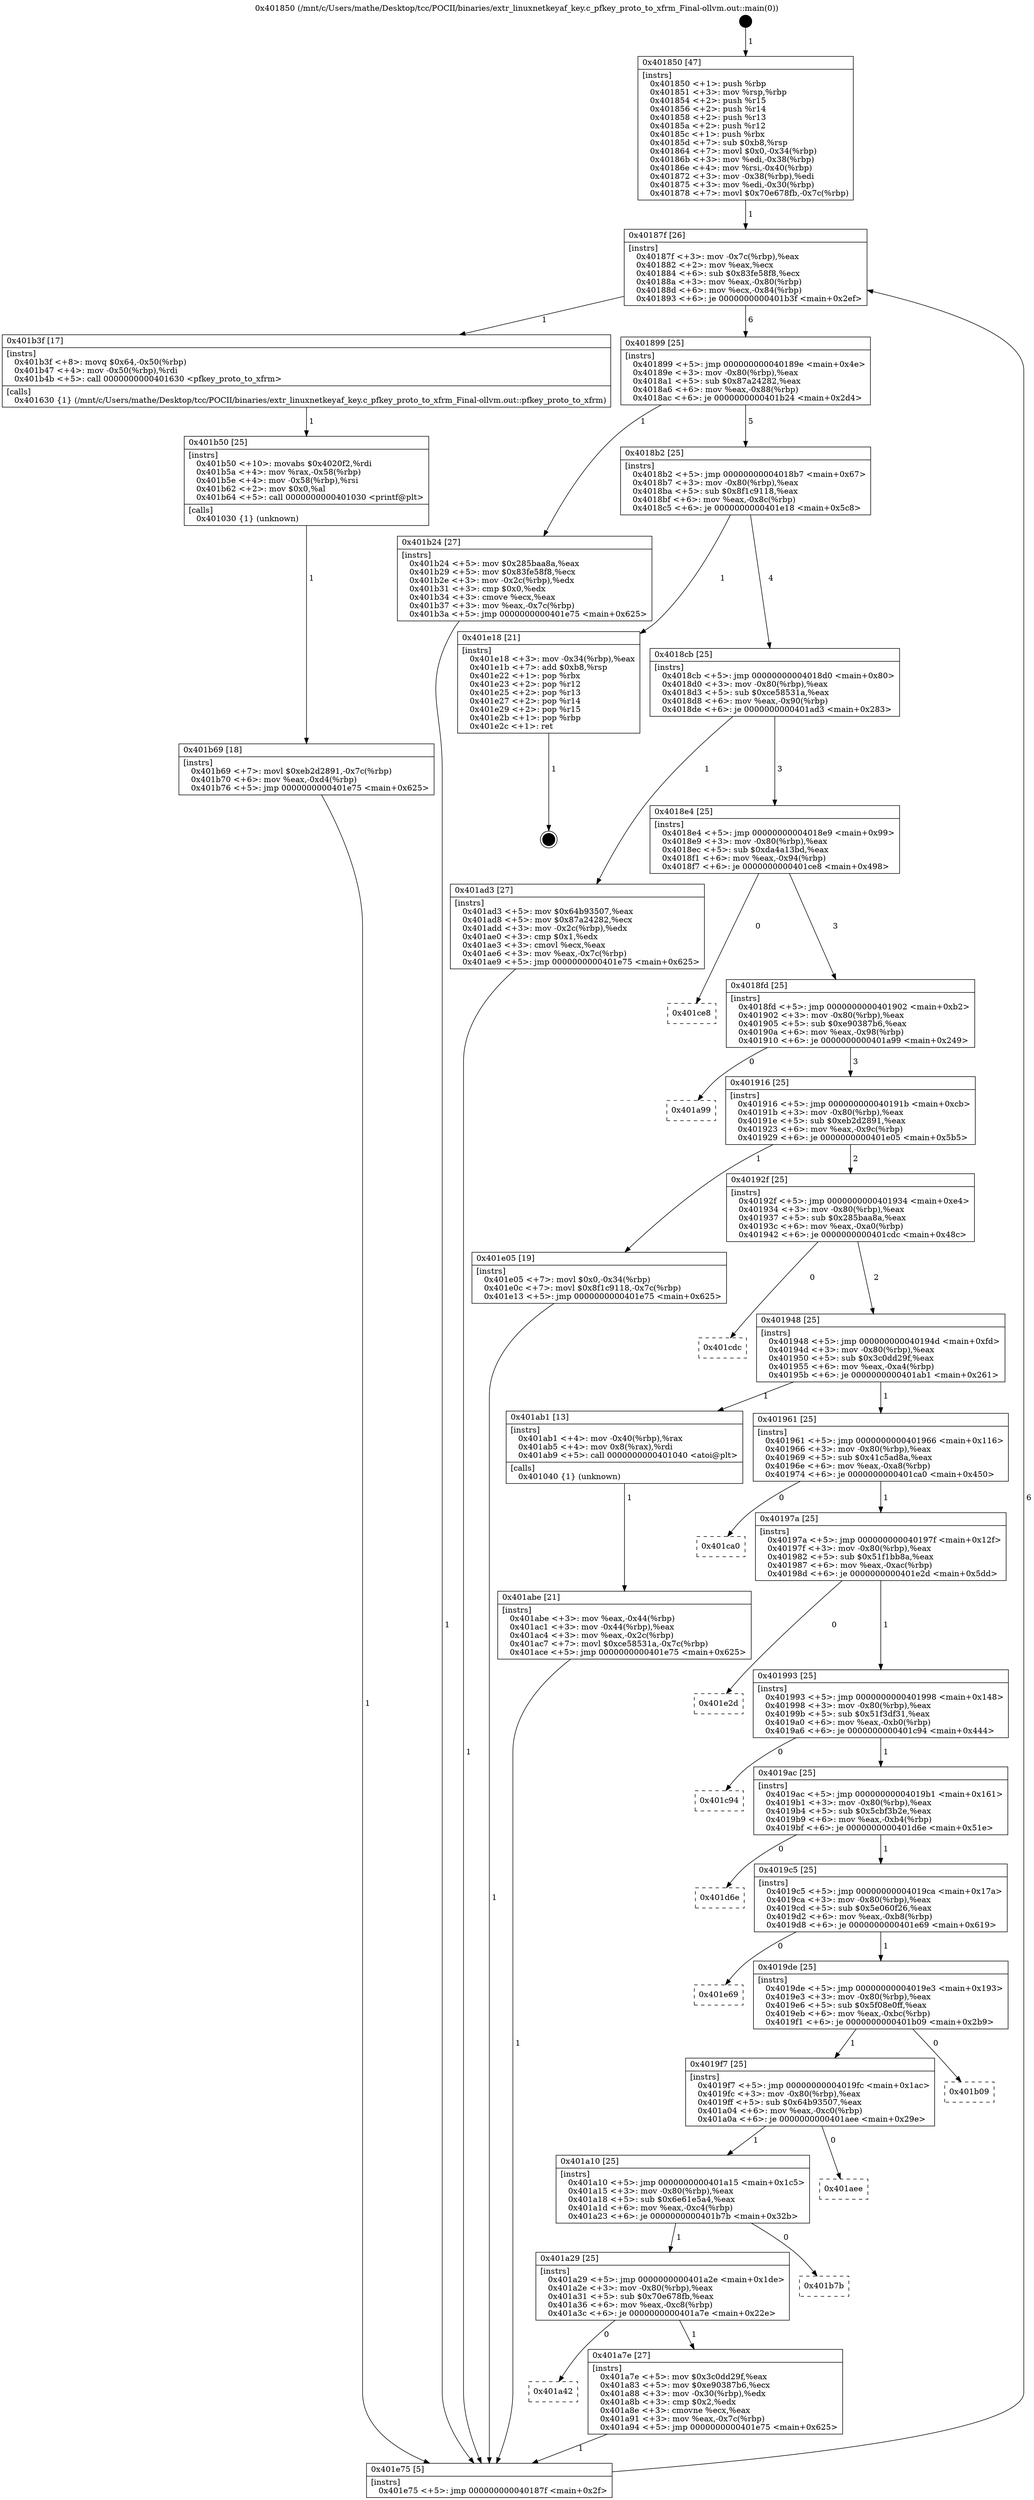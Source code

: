 digraph "0x401850" {
  label = "0x401850 (/mnt/c/Users/mathe/Desktop/tcc/POCII/binaries/extr_linuxnetkeyaf_key.c_pfkey_proto_to_xfrm_Final-ollvm.out::main(0))"
  labelloc = "t"
  node[shape=record]

  Entry [label="",width=0.3,height=0.3,shape=circle,fillcolor=black,style=filled]
  "0x40187f" [label="{
     0x40187f [26]\l
     | [instrs]\l
     &nbsp;&nbsp;0x40187f \<+3\>: mov -0x7c(%rbp),%eax\l
     &nbsp;&nbsp;0x401882 \<+2\>: mov %eax,%ecx\l
     &nbsp;&nbsp;0x401884 \<+6\>: sub $0x83fe58f8,%ecx\l
     &nbsp;&nbsp;0x40188a \<+3\>: mov %eax,-0x80(%rbp)\l
     &nbsp;&nbsp;0x40188d \<+6\>: mov %ecx,-0x84(%rbp)\l
     &nbsp;&nbsp;0x401893 \<+6\>: je 0000000000401b3f \<main+0x2ef\>\l
  }"]
  "0x401b3f" [label="{
     0x401b3f [17]\l
     | [instrs]\l
     &nbsp;&nbsp;0x401b3f \<+8\>: movq $0x64,-0x50(%rbp)\l
     &nbsp;&nbsp;0x401b47 \<+4\>: mov -0x50(%rbp),%rdi\l
     &nbsp;&nbsp;0x401b4b \<+5\>: call 0000000000401630 \<pfkey_proto_to_xfrm\>\l
     | [calls]\l
     &nbsp;&nbsp;0x401630 \{1\} (/mnt/c/Users/mathe/Desktop/tcc/POCII/binaries/extr_linuxnetkeyaf_key.c_pfkey_proto_to_xfrm_Final-ollvm.out::pfkey_proto_to_xfrm)\l
  }"]
  "0x401899" [label="{
     0x401899 [25]\l
     | [instrs]\l
     &nbsp;&nbsp;0x401899 \<+5\>: jmp 000000000040189e \<main+0x4e\>\l
     &nbsp;&nbsp;0x40189e \<+3\>: mov -0x80(%rbp),%eax\l
     &nbsp;&nbsp;0x4018a1 \<+5\>: sub $0x87a24282,%eax\l
     &nbsp;&nbsp;0x4018a6 \<+6\>: mov %eax,-0x88(%rbp)\l
     &nbsp;&nbsp;0x4018ac \<+6\>: je 0000000000401b24 \<main+0x2d4\>\l
  }"]
  Exit [label="",width=0.3,height=0.3,shape=circle,fillcolor=black,style=filled,peripheries=2]
  "0x401b24" [label="{
     0x401b24 [27]\l
     | [instrs]\l
     &nbsp;&nbsp;0x401b24 \<+5\>: mov $0x285baa8a,%eax\l
     &nbsp;&nbsp;0x401b29 \<+5\>: mov $0x83fe58f8,%ecx\l
     &nbsp;&nbsp;0x401b2e \<+3\>: mov -0x2c(%rbp),%edx\l
     &nbsp;&nbsp;0x401b31 \<+3\>: cmp $0x0,%edx\l
     &nbsp;&nbsp;0x401b34 \<+3\>: cmove %ecx,%eax\l
     &nbsp;&nbsp;0x401b37 \<+3\>: mov %eax,-0x7c(%rbp)\l
     &nbsp;&nbsp;0x401b3a \<+5\>: jmp 0000000000401e75 \<main+0x625\>\l
  }"]
  "0x4018b2" [label="{
     0x4018b2 [25]\l
     | [instrs]\l
     &nbsp;&nbsp;0x4018b2 \<+5\>: jmp 00000000004018b7 \<main+0x67\>\l
     &nbsp;&nbsp;0x4018b7 \<+3\>: mov -0x80(%rbp),%eax\l
     &nbsp;&nbsp;0x4018ba \<+5\>: sub $0x8f1c9118,%eax\l
     &nbsp;&nbsp;0x4018bf \<+6\>: mov %eax,-0x8c(%rbp)\l
     &nbsp;&nbsp;0x4018c5 \<+6\>: je 0000000000401e18 \<main+0x5c8\>\l
  }"]
  "0x401b69" [label="{
     0x401b69 [18]\l
     | [instrs]\l
     &nbsp;&nbsp;0x401b69 \<+7\>: movl $0xeb2d2891,-0x7c(%rbp)\l
     &nbsp;&nbsp;0x401b70 \<+6\>: mov %eax,-0xd4(%rbp)\l
     &nbsp;&nbsp;0x401b76 \<+5\>: jmp 0000000000401e75 \<main+0x625\>\l
  }"]
  "0x401e18" [label="{
     0x401e18 [21]\l
     | [instrs]\l
     &nbsp;&nbsp;0x401e18 \<+3\>: mov -0x34(%rbp),%eax\l
     &nbsp;&nbsp;0x401e1b \<+7\>: add $0xb8,%rsp\l
     &nbsp;&nbsp;0x401e22 \<+1\>: pop %rbx\l
     &nbsp;&nbsp;0x401e23 \<+2\>: pop %r12\l
     &nbsp;&nbsp;0x401e25 \<+2\>: pop %r13\l
     &nbsp;&nbsp;0x401e27 \<+2\>: pop %r14\l
     &nbsp;&nbsp;0x401e29 \<+2\>: pop %r15\l
     &nbsp;&nbsp;0x401e2b \<+1\>: pop %rbp\l
     &nbsp;&nbsp;0x401e2c \<+1\>: ret\l
  }"]
  "0x4018cb" [label="{
     0x4018cb [25]\l
     | [instrs]\l
     &nbsp;&nbsp;0x4018cb \<+5\>: jmp 00000000004018d0 \<main+0x80\>\l
     &nbsp;&nbsp;0x4018d0 \<+3\>: mov -0x80(%rbp),%eax\l
     &nbsp;&nbsp;0x4018d3 \<+5\>: sub $0xce58531a,%eax\l
     &nbsp;&nbsp;0x4018d8 \<+6\>: mov %eax,-0x90(%rbp)\l
     &nbsp;&nbsp;0x4018de \<+6\>: je 0000000000401ad3 \<main+0x283\>\l
  }"]
  "0x401b50" [label="{
     0x401b50 [25]\l
     | [instrs]\l
     &nbsp;&nbsp;0x401b50 \<+10\>: movabs $0x4020f2,%rdi\l
     &nbsp;&nbsp;0x401b5a \<+4\>: mov %rax,-0x58(%rbp)\l
     &nbsp;&nbsp;0x401b5e \<+4\>: mov -0x58(%rbp),%rsi\l
     &nbsp;&nbsp;0x401b62 \<+2\>: mov $0x0,%al\l
     &nbsp;&nbsp;0x401b64 \<+5\>: call 0000000000401030 \<printf@plt\>\l
     | [calls]\l
     &nbsp;&nbsp;0x401030 \{1\} (unknown)\l
  }"]
  "0x401ad3" [label="{
     0x401ad3 [27]\l
     | [instrs]\l
     &nbsp;&nbsp;0x401ad3 \<+5\>: mov $0x64b93507,%eax\l
     &nbsp;&nbsp;0x401ad8 \<+5\>: mov $0x87a24282,%ecx\l
     &nbsp;&nbsp;0x401add \<+3\>: mov -0x2c(%rbp),%edx\l
     &nbsp;&nbsp;0x401ae0 \<+3\>: cmp $0x1,%edx\l
     &nbsp;&nbsp;0x401ae3 \<+3\>: cmovl %ecx,%eax\l
     &nbsp;&nbsp;0x401ae6 \<+3\>: mov %eax,-0x7c(%rbp)\l
     &nbsp;&nbsp;0x401ae9 \<+5\>: jmp 0000000000401e75 \<main+0x625\>\l
  }"]
  "0x4018e4" [label="{
     0x4018e4 [25]\l
     | [instrs]\l
     &nbsp;&nbsp;0x4018e4 \<+5\>: jmp 00000000004018e9 \<main+0x99\>\l
     &nbsp;&nbsp;0x4018e9 \<+3\>: mov -0x80(%rbp),%eax\l
     &nbsp;&nbsp;0x4018ec \<+5\>: sub $0xda4a13bd,%eax\l
     &nbsp;&nbsp;0x4018f1 \<+6\>: mov %eax,-0x94(%rbp)\l
     &nbsp;&nbsp;0x4018f7 \<+6\>: je 0000000000401ce8 \<main+0x498\>\l
  }"]
  "0x401abe" [label="{
     0x401abe [21]\l
     | [instrs]\l
     &nbsp;&nbsp;0x401abe \<+3\>: mov %eax,-0x44(%rbp)\l
     &nbsp;&nbsp;0x401ac1 \<+3\>: mov -0x44(%rbp),%eax\l
     &nbsp;&nbsp;0x401ac4 \<+3\>: mov %eax,-0x2c(%rbp)\l
     &nbsp;&nbsp;0x401ac7 \<+7\>: movl $0xce58531a,-0x7c(%rbp)\l
     &nbsp;&nbsp;0x401ace \<+5\>: jmp 0000000000401e75 \<main+0x625\>\l
  }"]
  "0x401ce8" [label="{
     0x401ce8\l
  }", style=dashed]
  "0x4018fd" [label="{
     0x4018fd [25]\l
     | [instrs]\l
     &nbsp;&nbsp;0x4018fd \<+5\>: jmp 0000000000401902 \<main+0xb2\>\l
     &nbsp;&nbsp;0x401902 \<+3\>: mov -0x80(%rbp),%eax\l
     &nbsp;&nbsp;0x401905 \<+5\>: sub $0xe90387b6,%eax\l
     &nbsp;&nbsp;0x40190a \<+6\>: mov %eax,-0x98(%rbp)\l
     &nbsp;&nbsp;0x401910 \<+6\>: je 0000000000401a99 \<main+0x249\>\l
  }"]
  "0x401850" [label="{
     0x401850 [47]\l
     | [instrs]\l
     &nbsp;&nbsp;0x401850 \<+1\>: push %rbp\l
     &nbsp;&nbsp;0x401851 \<+3\>: mov %rsp,%rbp\l
     &nbsp;&nbsp;0x401854 \<+2\>: push %r15\l
     &nbsp;&nbsp;0x401856 \<+2\>: push %r14\l
     &nbsp;&nbsp;0x401858 \<+2\>: push %r13\l
     &nbsp;&nbsp;0x40185a \<+2\>: push %r12\l
     &nbsp;&nbsp;0x40185c \<+1\>: push %rbx\l
     &nbsp;&nbsp;0x40185d \<+7\>: sub $0xb8,%rsp\l
     &nbsp;&nbsp;0x401864 \<+7\>: movl $0x0,-0x34(%rbp)\l
     &nbsp;&nbsp;0x40186b \<+3\>: mov %edi,-0x38(%rbp)\l
     &nbsp;&nbsp;0x40186e \<+4\>: mov %rsi,-0x40(%rbp)\l
     &nbsp;&nbsp;0x401872 \<+3\>: mov -0x38(%rbp),%edi\l
     &nbsp;&nbsp;0x401875 \<+3\>: mov %edi,-0x30(%rbp)\l
     &nbsp;&nbsp;0x401878 \<+7\>: movl $0x70e678fb,-0x7c(%rbp)\l
  }"]
  "0x401a99" [label="{
     0x401a99\l
  }", style=dashed]
  "0x401916" [label="{
     0x401916 [25]\l
     | [instrs]\l
     &nbsp;&nbsp;0x401916 \<+5\>: jmp 000000000040191b \<main+0xcb\>\l
     &nbsp;&nbsp;0x40191b \<+3\>: mov -0x80(%rbp),%eax\l
     &nbsp;&nbsp;0x40191e \<+5\>: sub $0xeb2d2891,%eax\l
     &nbsp;&nbsp;0x401923 \<+6\>: mov %eax,-0x9c(%rbp)\l
     &nbsp;&nbsp;0x401929 \<+6\>: je 0000000000401e05 \<main+0x5b5\>\l
  }"]
  "0x401e75" [label="{
     0x401e75 [5]\l
     | [instrs]\l
     &nbsp;&nbsp;0x401e75 \<+5\>: jmp 000000000040187f \<main+0x2f\>\l
  }"]
  "0x401e05" [label="{
     0x401e05 [19]\l
     | [instrs]\l
     &nbsp;&nbsp;0x401e05 \<+7\>: movl $0x0,-0x34(%rbp)\l
     &nbsp;&nbsp;0x401e0c \<+7\>: movl $0x8f1c9118,-0x7c(%rbp)\l
     &nbsp;&nbsp;0x401e13 \<+5\>: jmp 0000000000401e75 \<main+0x625\>\l
  }"]
  "0x40192f" [label="{
     0x40192f [25]\l
     | [instrs]\l
     &nbsp;&nbsp;0x40192f \<+5\>: jmp 0000000000401934 \<main+0xe4\>\l
     &nbsp;&nbsp;0x401934 \<+3\>: mov -0x80(%rbp),%eax\l
     &nbsp;&nbsp;0x401937 \<+5\>: sub $0x285baa8a,%eax\l
     &nbsp;&nbsp;0x40193c \<+6\>: mov %eax,-0xa0(%rbp)\l
     &nbsp;&nbsp;0x401942 \<+6\>: je 0000000000401cdc \<main+0x48c\>\l
  }"]
  "0x401a42" [label="{
     0x401a42\l
  }", style=dashed]
  "0x401cdc" [label="{
     0x401cdc\l
  }", style=dashed]
  "0x401948" [label="{
     0x401948 [25]\l
     | [instrs]\l
     &nbsp;&nbsp;0x401948 \<+5\>: jmp 000000000040194d \<main+0xfd\>\l
     &nbsp;&nbsp;0x40194d \<+3\>: mov -0x80(%rbp),%eax\l
     &nbsp;&nbsp;0x401950 \<+5\>: sub $0x3c0dd29f,%eax\l
     &nbsp;&nbsp;0x401955 \<+6\>: mov %eax,-0xa4(%rbp)\l
     &nbsp;&nbsp;0x40195b \<+6\>: je 0000000000401ab1 \<main+0x261\>\l
  }"]
  "0x401a7e" [label="{
     0x401a7e [27]\l
     | [instrs]\l
     &nbsp;&nbsp;0x401a7e \<+5\>: mov $0x3c0dd29f,%eax\l
     &nbsp;&nbsp;0x401a83 \<+5\>: mov $0xe90387b6,%ecx\l
     &nbsp;&nbsp;0x401a88 \<+3\>: mov -0x30(%rbp),%edx\l
     &nbsp;&nbsp;0x401a8b \<+3\>: cmp $0x2,%edx\l
     &nbsp;&nbsp;0x401a8e \<+3\>: cmovne %ecx,%eax\l
     &nbsp;&nbsp;0x401a91 \<+3\>: mov %eax,-0x7c(%rbp)\l
     &nbsp;&nbsp;0x401a94 \<+5\>: jmp 0000000000401e75 \<main+0x625\>\l
  }"]
  "0x401ab1" [label="{
     0x401ab1 [13]\l
     | [instrs]\l
     &nbsp;&nbsp;0x401ab1 \<+4\>: mov -0x40(%rbp),%rax\l
     &nbsp;&nbsp;0x401ab5 \<+4\>: mov 0x8(%rax),%rdi\l
     &nbsp;&nbsp;0x401ab9 \<+5\>: call 0000000000401040 \<atoi@plt\>\l
     | [calls]\l
     &nbsp;&nbsp;0x401040 \{1\} (unknown)\l
  }"]
  "0x401961" [label="{
     0x401961 [25]\l
     | [instrs]\l
     &nbsp;&nbsp;0x401961 \<+5\>: jmp 0000000000401966 \<main+0x116\>\l
     &nbsp;&nbsp;0x401966 \<+3\>: mov -0x80(%rbp),%eax\l
     &nbsp;&nbsp;0x401969 \<+5\>: sub $0x41c5ad8a,%eax\l
     &nbsp;&nbsp;0x40196e \<+6\>: mov %eax,-0xa8(%rbp)\l
     &nbsp;&nbsp;0x401974 \<+6\>: je 0000000000401ca0 \<main+0x450\>\l
  }"]
  "0x401a29" [label="{
     0x401a29 [25]\l
     | [instrs]\l
     &nbsp;&nbsp;0x401a29 \<+5\>: jmp 0000000000401a2e \<main+0x1de\>\l
     &nbsp;&nbsp;0x401a2e \<+3\>: mov -0x80(%rbp),%eax\l
     &nbsp;&nbsp;0x401a31 \<+5\>: sub $0x70e678fb,%eax\l
     &nbsp;&nbsp;0x401a36 \<+6\>: mov %eax,-0xc8(%rbp)\l
     &nbsp;&nbsp;0x401a3c \<+6\>: je 0000000000401a7e \<main+0x22e\>\l
  }"]
  "0x401ca0" [label="{
     0x401ca0\l
  }", style=dashed]
  "0x40197a" [label="{
     0x40197a [25]\l
     | [instrs]\l
     &nbsp;&nbsp;0x40197a \<+5\>: jmp 000000000040197f \<main+0x12f\>\l
     &nbsp;&nbsp;0x40197f \<+3\>: mov -0x80(%rbp),%eax\l
     &nbsp;&nbsp;0x401982 \<+5\>: sub $0x51f1bb8a,%eax\l
     &nbsp;&nbsp;0x401987 \<+6\>: mov %eax,-0xac(%rbp)\l
     &nbsp;&nbsp;0x40198d \<+6\>: je 0000000000401e2d \<main+0x5dd\>\l
  }"]
  "0x401b7b" [label="{
     0x401b7b\l
  }", style=dashed]
  "0x401e2d" [label="{
     0x401e2d\l
  }", style=dashed]
  "0x401993" [label="{
     0x401993 [25]\l
     | [instrs]\l
     &nbsp;&nbsp;0x401993 \<+5\>: jmp 0000000000401998 \<main+0x148\>\l
     &nbsp;&nbsp;0x401998 \<+3\>: mov -0x80(%rbp),%eax\l
     &nbsp;&nbsp;0x40199b \<+5\>: sub $0x51f3df31,%eax\l
     &nbsp;&nbsp;0x4019a0 \<+6\>: mov %eax,-0xb0(%rbp)\l
     &nbsp;&nbsp;0x4019a6 \<+6\>: je 0000000000401c94 \<main+0x444\>\l
  }"]
  "0x401a10" [label="{
     0x401a10 [25]\l
     | [instrs]\l
     &nbsp;&nbsp;0x401a10 \<+5\>: jmp 0000000000401a15 \<main+0x1c5\>\l
     &nbsp;&nbsp;0x401a15 \<+3\>: mov -0x80(%rbp),%eax\l
     &nbsp;&nbsp;0x401a18 \<+5\>: sub $0x6e61e5a4,%eax\l
     &nbsp;&nbsp;0x401a1d \<+6\>: mov %eax,-0xc4(%rbp)\l
     &nbsp;&nbsp;0x401a23 \<+6\>: je 0000000000401b7b \<main+0x32b\>\l
  }"]
  "0x401c94" [label="{
     0x401c94\l
  }", style=dashed]
  "0x4019ac" [label="{
     0x4019ac [25]\l
     | [instrs]\l
     &nbsp;&nbsp;0x4019ac \<+5\>: jmp 00000000004019b1 \<main+0x161\>\l
     &nbsp;&nbsp;0x4019b1 \<+3\>: mov -0x80(%rbp),%eax\l
     &nbsp;&nbsp;0x4019b4 \<+5\>: sub $0x5cbf3b2e,%eax\l
     &nbsp;&nbsp;0x4019b9 \<+6\>: mov %eax,-0xb4(%rbp)\l
     &nbsp;&nbsp;0x4019bf \<+6\>: je 0000000000401d6e \<main+0x51e\>\l
  }"]
  "0x401aee" [label="{
     0x401aee\l
  }", style=dashed]
  "0x401d6e" [label="{
     0x401d6e\l
  }", style=dashed]
  "0x4019c5" [label="{
     0x4019c5 [25]\l
     | [instrs]\l
     &nbsp;&nbsp;0x4019c5 \<+5\>: jmp 00000000004019ca \<main+0x17a\>\l
     &nbsp;&nbsp;0x4019ca \<+3\>: mov -0x80(%rbp),%eax\l
     &nbsp;&nbsp;0x4019cd \<+5\>: sub $0x5e060f26,%eax\l
     &nbsp;&nbsp;0x4019d2 \<+6\>: mov %eax,-0xb8(%rbp)\l
     &nbsp;&nbsp;0x4019d8 \<+6\>: je 0000000000401e69 \<main+0x619\>\l
  }"]
  "0x4019f7" [label="{
     0x4019f7 [25]\l
     | [instrs]\l
     &nbsp;&nbsp;0x4019f7 \<+5\>: jmp 00000000004019fc \<main+0x1ac\>\l
     &nbsp;&nbsp;0x4019fc \<+3\>: mov -0x80(%rbp),%eax\l
     &nbsp;&nbsp;0x4019ff \<+5\>: sub $0x64b93507,%eax\l
     &nbsp;&nbsp;0x401a04 \<+6\>: mov %eax,-0xc0(%rbp)\l
     &nbsp;&nbsp;0x401a0a \<+6\>: je 0000000000401aee \<main+0x29e\>\l
  }"]
  "0x401e69" [label="{
     0x401e69\l
  }", style=dashed]
  "0x4019de" [label="{
     0x4019de [25]\l
     | [instrs]\l
     &nbsp;&nbsp;0x4019de \<+5\>: jmp 00000000004019e3 \<main+0x193\>\l
     &nbsp;&nbsp;0x4019e3 \<+3\>: mov -0x80(%rbp),%eax\l
     &nbsp;&nbsp;0x4019e6 \<+5\>: sub $0x5f08e0ff,%eax\l
     &nbsp;&nbsp;0x4019eb \<+6\>: mov %eax,-0xbc(%rbp)\l
     &nbsp;&nbsp;0x4019f1 \<+6\>: je 0000000000401b09 \<main+0x2b9\>\l
  }"]
  "0x401b09" [label="{
     0x401b09\l
  }", style=dashed]
  Entry -> "0x401850" [label=" 1"]
  "0x40187f" -> "0x401b3f" [label=" 1"]
  "0x40187f" -> "0x401899" [label=" 6"]
  "0x401e18" -> Exit [label=" 1"]
  "0x401899" -> "0x401b24" [label=" 1"]
  "0x401899" -> "0x4018b2" [label=" 5"]
  "0x401e05" -> "0x401e75" [label=" 1"]
  "0x4018b2" -> "0x401e18" [label=" 1"]
  "0x4018b2" -> "0x4018cb" [label=" 4"]
  "0x401b69" -> "0x401e75" [label=" 1"]
  "0x4018cb" -> "0x401ad3" [label=" 1"]
  "0x4018cb" -> "0x4018e4" [label=" 3"]
  "0x401b50" -> "0x401b69" [label=" 1"]
  "0x4018e4" -> "0x401ce8" [label=" 0"]
  "0x4018e4" -> "0x4018fd" [label=" 3"]
  "0x401b3f" -> "0x401b50" [label=" 1"]
  "0x4018fd" -> "0x401a99" [label=" 0"]
  "0x4018fd" -> "0x401916" [label=" 3"]
  "0x401b24" -> "0x401e75" [label=" 1"]
  "0x401916" -> "0x401e05" [label=" 1"]
  "0x401916" -> "0x40192f" [label=" 2"]
  "0x401ad3" -> "0x401e75" [label=" 1"]
  "0x40192f" -> "0x401cdc" [label=" 0"]
  "0x40192f" -> "0x401948" [label=" 2"]
  "0x401abe" -> "0x401e75" [label=" 1"]
  "0x401948" -> "0x401ab1" [label=" 1"]
  "0x401948" -> "0x401961" [label=" 1"]
  "0x401ab1" -> "0x401abe" [label=" 1"]
  "0x401961" -> "0x401ca0" [label=" 0"]
  "0x401961" -> "0x40197a" [label=" 1"]
  "0x401850" -> "0x40187f" [label=" 1"]
  "0x40197a" -> "0x401e2d" [label=" 0"]
  "0x40197a" -> "0x401993" [label=" 1"]
  "0x401a7e" -> "0x401e75" [label=" 1"]
  "0x401993" -> "0x401c94" [label=" 0"]
  "0x401993" -> "0x4019ac" [label=" 1"]
  "0x401a29" -> "0x401a7e" [label=" 1"]
  "0x4019ac" -> "0x401d6e" [label=" 0"]
  "0x4019ac" -> "0x4019c5" [label=" 1"]
  "0x401e75" -> "0x40187f" [label=" 6"]
  "0x4019c5" -> "0x401e69" [label=" 0"]
  "0x4019c5" -> "0x4019de" [label=" 1"]
  "0x401a10" -> "0x401b7b" [label=" 0"]
  "0x4019de" -> "0x401b09" [label=" 0"]
  "0x4019de" -> "0x4019f7" [label=" 1"]
  "0x401a10" -> "0x401a29" [label=" 1"]
  "0x4019f7" -> "0x401aee" [label=" 0"]
  "0x4019f7" -> "0x401a10" [label=" 1"]
  "0x401a29" -> "0x401a42" [label=" 0"]
}
